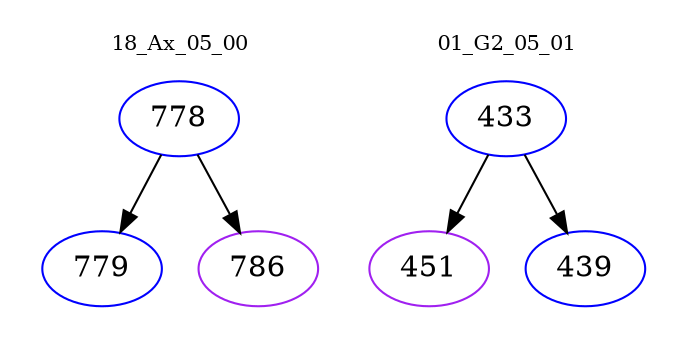 digraph{
subgraph cluster_0 {
color = white
label = "18_Ax_05_00";
fontsize=10;
T0_778 [label="778", color="blue"]
T0_778 -> T0_779 [color="black"]
T0_779 [label="779", color="blue"]
T0_778 -> T0_786 [color="black"]
T0_786 [label="786", color="purple"]
}
subgraph cluster_1 {
color = white
label = "01_G2_05_01";
fontsize=10;
T1_433 [label="433", color="blue"]
T1_433 -> T1_451 [color="black"]
T1_451 [label="451", color="purple"]
T1_433 -> T1_439 [color="black"]
T1_439 [label="439", color="blue"]
}
}
